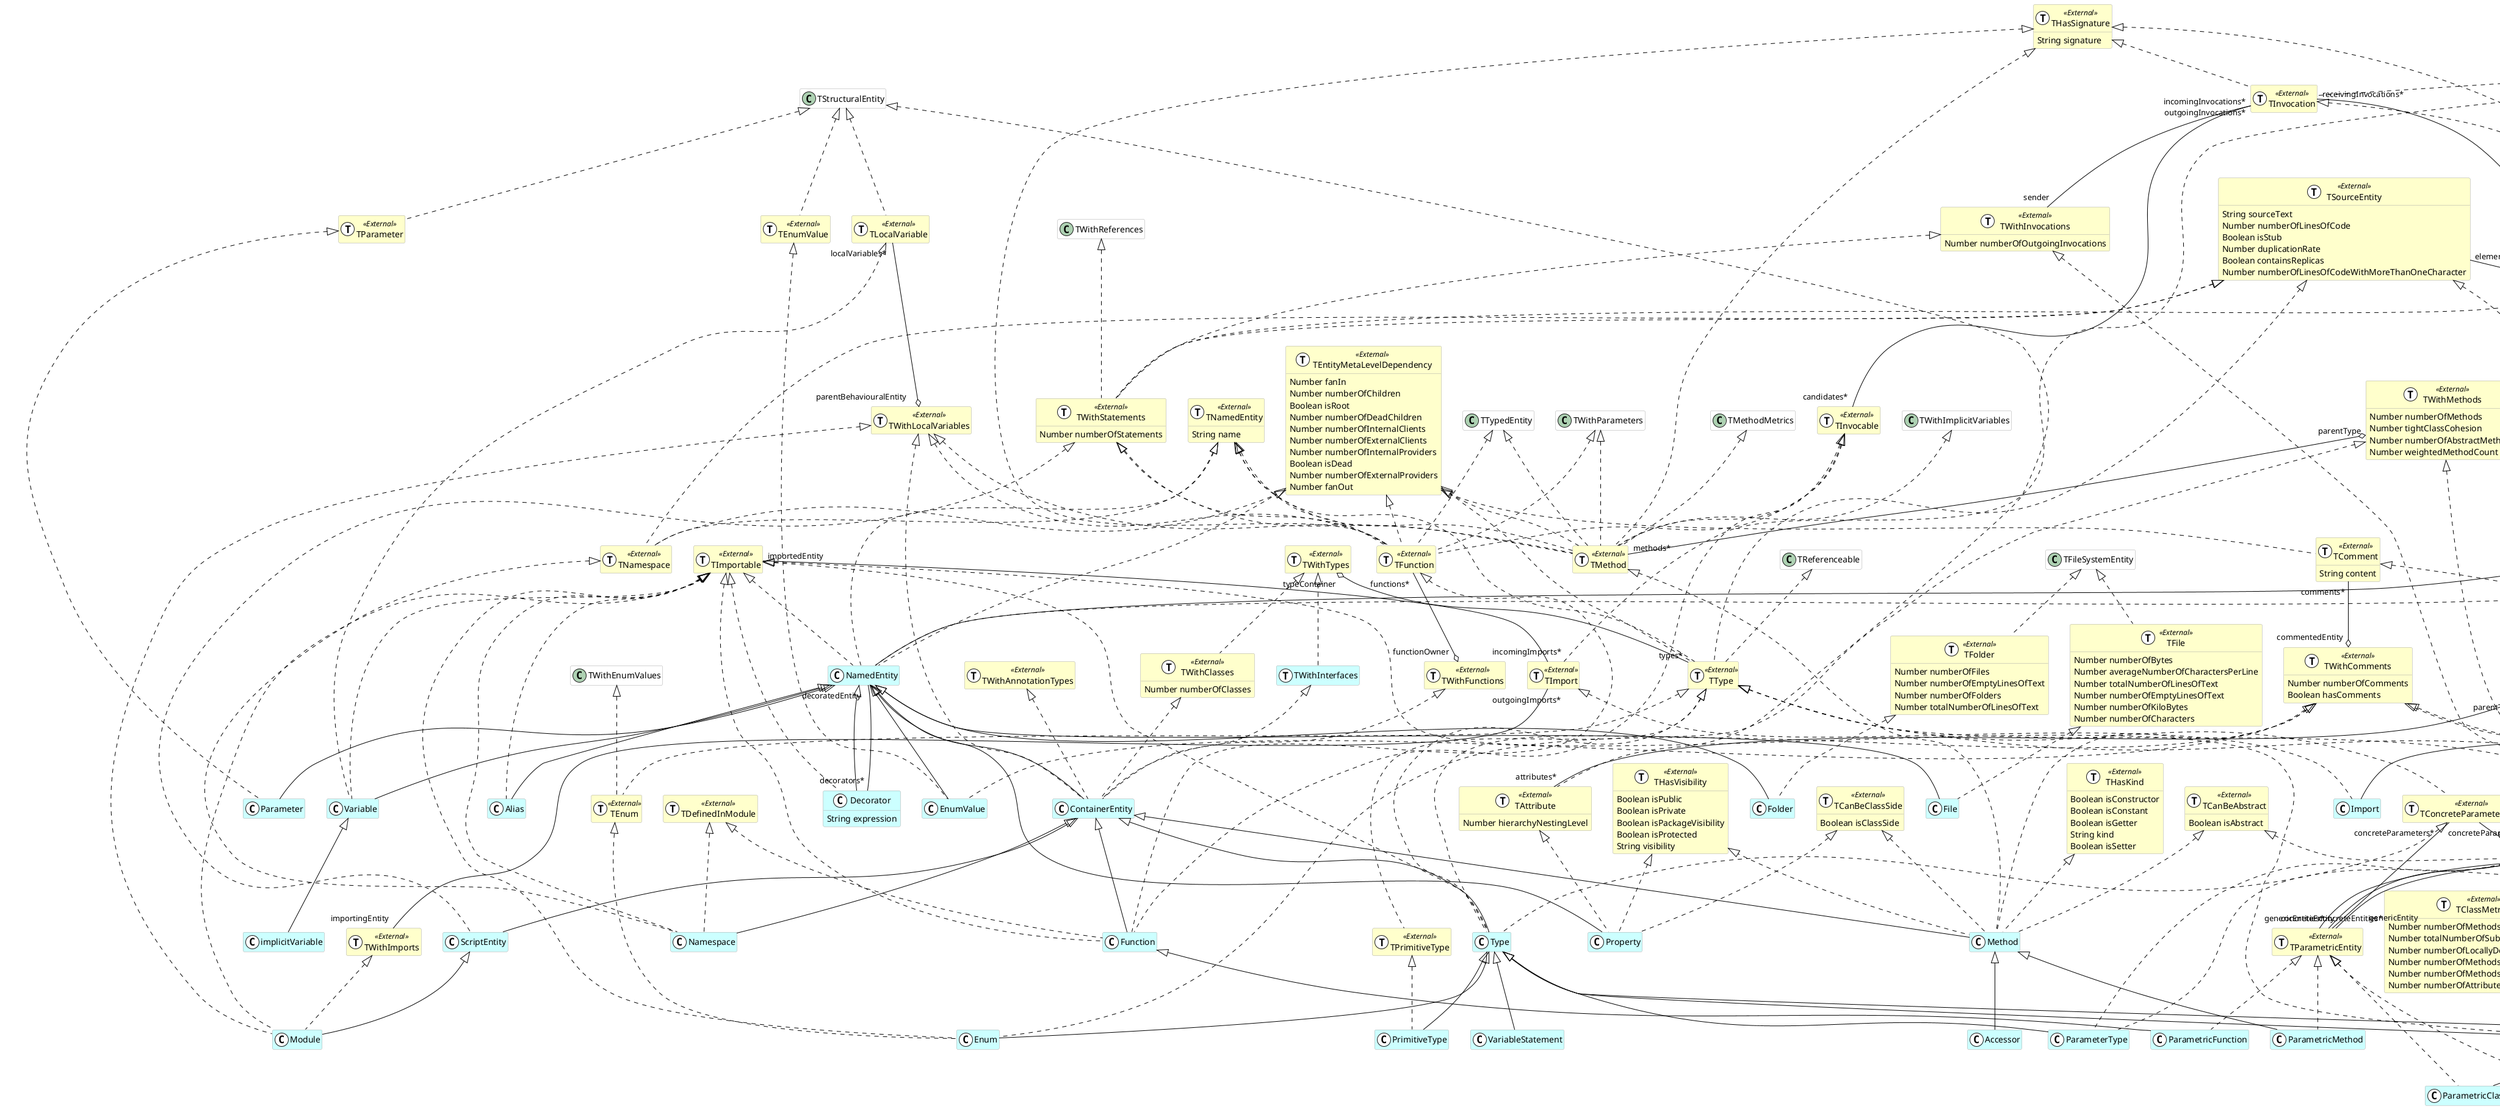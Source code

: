 @startumlhide empty membersskinparam class {  BackgroundColor white  ArrowColor black  BorderColor darkGray}class TInheritance <<(T,white)External>> #FFFFCC {}class THasSignature <<(T,white)External>> #FFFFCC {  String signature}class TWithMethods <<(T,white)External>> #FFFFCC {  Number numberOfMethods  Number tightClassCohesion  Number numberOfAbstractMethods  Number weightedMethodCount}class TSourceEntity <<(T,white)External>> #FFFFCC {  String sourceText  Number numberOfLinesOfCode  Boolean isStub  Number duplicationRate  Boolean containsReplicas  Number numberOfLinesOfCodeWithMoreThanOneCharacter}class Parameter <<(C,white)>> #CCFFFF {}class THasKind <<(T,white)External>> #FFFFCC {  Boolean isConstructor  Boolean isConstant  Boolean isGetter  String kind  Boolean isSetter}class TImportable <<(T,white)External>> #FFFFCC {}class TWithAttributes <<(T,white)External>> #FFFFCC {  Number numberOfAttributes}class Method <<(C,white)>> #CCFFFF {}class Entity <<(C,white)External>> #FFFFCC {  Boolean isDead  Number numberOfTags  Boolean isTagged}class Accessor <<(C,white)>> #CCFFFF {}class TGenericParameterType <<(T,white)External>> #FFFFCC {}class Namespace <<(C,white)>> #CCFFFF {}class TSourceLanguage <<(T,white)External>> #FFFFCC {}class TClass <<(T,white)External>> #FFFFCC {  Number weightOfAClass  Boolean isTestCase}class Concretization <<(C,white)>> #CCFFFF {}class Comment <<(C,white)>> #CCFFFF {}class TInvocation <<(T,white)External>> #FFFFCC {}class Invocation <<(C,white)>> #CCFFFF {}class THasVisibility <<(T,white)External>> #FFFFCC {  Boolean isPublic  Boolean isPrivate  Boolean isPackageVisibility  Boolean isProtected  String visibility}class ParametricInterface <<(C,white)>> #CCFFFF {}class TNamedEntity <<(T,white)External>> #FFFFCC {  String name}class TComment <<(T,white)External>> #FFFFCC {  String content}class IndexedFileAnchor <<(C,white)>> #CCFFFF {}class Variable <<(C,white)>> #CCFFFF {}class EnumValue <<(C,white)>> #CCFFFF {}class VariableStatement <<(C,white)>> #CCFFFF {}class Property <<(C,white)>> #CCFFFF {}class Implementation <<(C,white)>> #CCFFFF {}class TWithAccesses <<(T,white)External>> #FFFFCC {}class TFunction <<(T,white)External>> #FFFFCC {}class TNamespace <<(T,white)External>> #FFFFCC {}class Interface <<(C,white)>> #CCFFFF {}class TDefinedInModule <<(T,white)External>> #FFFFCC {}class TCanImplement <<(T,white)External>> #FFFFCC {}class TConcreteParameterType <<(T,white)External>> #FFFFCC {}class ParametricMethod <<(C,white)>> #CCFFFF {}class TClassMetrics <<(T,white)>> #CCFFFF {}class TWithInvocations <<(T,white)External>> #FFFFCC {  Number numberOfOutgoingInvocations}class TConcretization <<(T,white)External>> #FFFFCC {}class THasImmediateSource <<(T,white)External>> #FFFFCC {  String source}class Entity <<(C,white)>> #CCFFFF {}class Import <<(C,white)>> #CCFFFF {}class TWithFunctions <<(T,white)External>> #FFFFCC {}class TWithStatements <<(T,white)External>> #FFFFCC {  Number numberOfStatements}class TParameter <<(T,white)External>> #FFFFCC {}class ParametricClass <<(C,white)>> #CCFFFF {}class TWithInheritances <<(T,white)External>> #FFFFCC {  Number numberOfSubclasses  Number hierarchyNestingLevel  Number subclassHierarchyDepth  Number numberOfDirectSubclasses}class TInvocationsReceiver <<(T,white)External>> #FFFFCC {}class TLocalVariable <<(T,white)External>> #FFFFCC {}class Module <<(C,white)>> #CCFFFF {}class Inheritance <<(C,white)>> #CCFFFF {}class TParametricEntity <<(T,white)External>> #FFFFCC {}class Decorator <<(C,white)>> #CCFFFF {  String expression}class TSourceAnchor <<(T,white)External>> #FFFFCC {  Number lineCount}class TImport <<(T,white)External>> #FFFFCC {}class Function <<(C,white)>> #CCFFFF {}class TMethod <<(T,white)External>> #FFFFCC {}class Class <<(C,white)>> #CCFFFF {}class SourceAnchor <<(C,white)>> #CCFFFF {}class TFolder <<(T,white)External>> #FFFFCC {  Number numberOfFiles  Number numberOfEmptyLinesOfText  Number numberOfFolders  Number totalNumberOfLinesOfText}class JSDoc <<(C,white)>> #CCFFFF {}class Reference <<(C,white)>> #CCFFFF {}class SourceTextAnchor <<(C,white)>> #CCFFFF {}class TEntityMetaLevelDependency <<(T,white)External>> #FFFFCC {  Number fanIn  Number numberOfChildren  Boolean isRoot  Number numberOfDeadChildren  Number numberOfInternalClients  Number numberOfExternalClients  Number numberOfInternalProviders  Boolean isDead  Number numberOfExternalProviders  Number fanOut}class Alias <<(C,white)>> #CCFFFF {}class Folder <<(C,white)>> #CCFFFF {}class SourcedEntity <<(C,white)>> #CCFFFF {}class TInvocable <<(T,white)External>> #FFFFCC {}class TEnum <<(T,white)External>> #FFFFCC {}class Enum <<(C,white)>> #CCFFFF {}class PrimitiveType <<(C,white)>> #CCFFFF {}class TAccess <<(T,white)External>> #FFFFCC {  Boolean isWrite  Boolean isReadWriteUnknown  Boolean isRead}class FamixTypeScriptModel <<(C,white)>> #CCFFFF {}class TPrimitiveType <<(T,white)External>> #FFFFCC {}class TIndexedFileNavigation <<(T,white)External>> #FFFFCC {  Number endPos  Number startPos}class File <<(C,white)>> #CCFFFF {}class TParameterConcretization <<(T,white)External>> #FFFFCC {}class ParameterType <<(C,white)>> #CCFFFF {}class TAttribute <<(T,white)External>> #FFFFCC {  Number hierarchyNestingLevel}class TImplementable <<(T,white)External>> #FFFFCC {}class TLCOMMetrics <<(T,white)External>> #FFFFCC {  Number lcom2  Number lcom3}class TCanBeClassSide <<(T,white)External>> #FFFFCC {  Boolean isClassSide}class TWithTypes <<(T,white)External>> #FFFFCC {}class NamedEntity <<(C,white)>> #CCFFFF {}class TWithLocalVariables <<(T,white)External>> #FFFFCC {}class TWithImports <<(T,white)External>> #FFFFCC {}class implicitVariable <<(C,white)>> #CCFFFF {}class TCanBeAbstract <<(T,white)External>> #FFFFCC {  Boolean isAbstract}class TEnumValue <<(T,white)External>> #FFFFCC {}class TWithComments <<(T,white)External>> #FFFFCC {  Number numberOfComments  Boolean hasComments}class TWithAnnotationTypes <<(T,white)External>> #FFFFCC {}class TWithClasses <<(T,white)External>> #FFFFCC {  Number numberOfClasses}class Access <<(C,white)>> #CCFFFF {}class TType <<(T,white)External>> #FFFFCC {}class TWithInterfaces <<(T,white)>> #CCFFFF {}class ScriptEntity <<(C,white)>> #CCFFFF {}class ParameterConcretization <<(C,white)>> #CCFFFF {}class ContainerEntity <<(C,white)>> #CCFFFF {}class TFile <<(T,white)External>> #FFFFCC {  Number numberOfBytes  Number averageNumberOfCharactersPerLine  Number totalNumberOfLinesOfText  Number numberOfEmptyLinesOfText  Number numberOfKiloBytes  Number numberOfCharacters}class TEntityCreator <<(T,white)>> #CCFFFF {}class ParametricFunction <<(C,white)>> #CCFFFF {}class TImplementation <<(T,white)External>> #FFFFCC {}class Type <<(C,white)>> #CCFFFF {}class TClassMetrics <<(T,white)External>> #FFFFCC {  Number numberOfMethodsOverridden  Number totalNumberOfSubclasses  Number numberOfLocallyDefinedMethods  Number numberOfMethodsInherited  Number numberOfMethodsInHierarchy  Number numberOfAttributesInherited}class Model <<(C,white)External>> #FFFFCC {  Number numberOfModelClasses  Number numberOfClassesPerPackage  Number numberOfLinesOfCode  Number numberOfModelMethods  Number numberOfClassesPerPackage  Number averageCyclomaticComplexity  Number numberOfMethods  Number numberOfLinesOfCodePerMethod  Number numberOfLinesOfCodePerClass  Number numberOfClasses  Number numberOfLinesOfCodePerPackage}class SourceLanguage <<(C,white)>> #CCFFFF {}NamedEntity <|-- ParameterContainerEntity <|-- MethodObject <|-- EntityMethod <|-- AccessorContainerEntity <|-- NamespaceEntity <|-- ConcretizationEntity <|-- InvocationSourceAnchor <|-- IndexedFileAnchorInterface <|-- ParametricInterfaceNamedEntity <|-- VariableNamedEntity <|-- EnumValueType <|-- VariableStatementSourcedEntity <|-- CommentNamedEntity <|-- PropertyEntity <|-- ImplementationType <|-- InterfaceMethod <|-- ParametricMethodEntity <|-- EntityEntity <|-- ImportScriptEntity <|-- ModuleClass <|-- ParametricClassEntity <|-- InheritanceNamedEntity <|-- DecoratorContainerEntity <|-- FunctionType <|-- ClassEntity <|-- SourceAnchorSourceAnchor <|-- SourceTextAnchorEntity <|-- ReferenceNamedEntity <|-- AliasSourcedEntity <|-- JSDocNamedEntity <|-- FolderEntity <|-- SourcedEntityType <|-- EnumType <|-- PrimitiveTypeModel <|-- FamixTypeScriptModelNamedEntity <|-- FileType <|-- ParameterTypeSourcedEntity <|-- NamedEntityVariable <|-- implicitVariableEntity <|-- AccessContainerEntity <|-- ScriptEntityEntity <|-- ParameterConcretizationNamedEntity <|-- ContainerEntityFunction <|-- ParametricFunctionContainerEntity <|-- TypeAbstractGroup <|-- ModelEntity <|-- SourceLanguageTAssociation <|.. TInheritanceTParameter <|.. ParameterTCanBeAbstract <|.. MethodTCanBeClassSide <|.. MethodTHasKind <|.. MethodTHasVisibility <|.. MethodTMethod <|.. MethodTWithComments <|.. MethodTType <|.. TGenericParameterTypeTDefinedInModule <|.. NamespaceTInvocationsReceiver <|.. TClassTConcretization <|.. ConcretizationTType <|.. TClassTAssociation <|.. TInvocationTHasSignature <|.. TInvocationTHasSignature <|.. InvocationTInvocation <|.. InvocationTWithAttributes <|.. TClassTWithComments <|.. TClassTWithInheritances <|.. TClassTWithMethods <|.. TClassTImportable <|.. NamespaceTEntityMetaLevelDependency <|.. TCommentTIndexedFileNavigation <|.. IndexedFileAnchorTNamespace <|.. NamespaceTImportable <|.. VariableTLocalVariable <|.. VariableTEnumValue <|.. EnumValueTWithComments <|.. EnumValueTParametricEntity <|.. ParametricInterfaceTComment <|.. CommentTAttribute <|.. PropertyTCanBeClassSide <|.. PropertyTImplementation <|.. ImplementationTHasVisibility <|.. PropertyTHasSignature <|.. TFunctionTInvocable <|.. TFunctionTNamedEntity <|.. TFunctionTTypedEntity <|.. TFunctionTWithLocalVariables <|.. TFunctionTWithParameters <|.. TFunctionTNamedEntity <|.. TNamespaceTSourceEntity <|.. TNamespaceTEntityMetaLevelDependency <|.. TNamespaceTImplementable <|.. InterfaceTInvocationsReceiver <|.. InterfaceTWithAttributes <|.. InterfaceTWithComments <|.. InterfaceTWithInheritances <|.. InterfaceTWithMethods <|.. InterfaceTWithStatements <|.. TFunctionTEntityMetaLevelDependency <|.. TFunctionTType <|.. TConcreteParameterTypeTParametricEntity <|.. ParametricMethodTAssociation <|.. TConcretizationTSourceAnchor <|.. THasImmediateSourceTImport <|.. ImportTSourceEntity <|.. TWithStatementsTWithAccesses <|.. TWithStatementsTWithInvocations <|.. TWithStatementsTWithReferences <|.. TWithStatementsTStructuralEntity <|.. TParameterTStructuralEntity <|.. TLocalVariableTImportable <|.. ModuleTWithImports <|.. ModuleTWithLocalVariables <|.. ModuleTParametricEntity <|.. ParametricClassTInheritance <|.. InheritanceTImportable <|.. DecoratorTAssociation <|.. TImportTDefinedInModule <|.. FunctionTFunction <|.. FunctionTSourceAnchor <|.. SourceAnchorTCanBeAbstract <|.. ClassTCanImplement <|.. ClassTClass <|.. ClassTClassMetrics <|.. ClassTImportable <|.. ClassTLCOMMetrics <|.. ClassTWithAccesses <|.. ClassTWithInvocations <|.. ClassTClassMetrics <|.. ClassTImportable <|.. FunctionTInvocable <|.. FunctionTHasSignature <|.. TMethodTInvocable <|.. TMethodTMethodMetrics <|.. TMethodTNamedEntity <|.. TMethodTTypedEntity <|.. TMethodTWithImplicitVariables <|.. TMethodTWithLocalVariables <|.. TMethodTWithParameters <|.. TMethodTHasImmediateSource <|.. SourceTextAnchorTWithStatements <|.. TMethodTEntityMetaLevelDependency <|.. TMethodTFileSystemEntity <|.. TFolderTImportable <|.. AliasTFolder <|.. FolderTSourceEntity <|.. SourcedEntityTType <|.. TEnumTWithEnumValues <|.. TEnumTEnum <|.. EnumTImportable <|.. EnumTWithComments <|.. EnumTPrimitiveType <|.. PrimitiveTypeTAssociation <|.. TAccessTEntityCreator <|.. FamixTypeScriptModelTType <|.. TPrimitiveTypeTFile <|.. FileTAssociation <|.. TParameterConcretizationTFileAnchor <|.. TIndexedFileNavigationTStructuralEntity <|.. TAttributeTGenericParameterType <|.. ParameterTypeTWithInheritances <|.. ParameterTypeTImportable <|.. NamedEntityTInvocationsReceiver <|.. NamedEntityTNamedEntity <|.. NamedEntityTEntityMetaLevelDependency <|.. NamedEntityTStructuralEntity <|.. TEnumValueTAccess <|.. AccessTWithTypes <|.. TWithClassesTNamedEntity <|.. TTypeTReferenceable <|.. TTypeTSourceEntity <|.. TTypeTEntityMetaLevelDependency <|.. TTypeTWithStatements <|.. ScriptEntityTWithTypes <|.. TWithInterfacesTParameterConcretization <|.. ParameterConcretizationTWithAnnotationTypes <|.. ContainerEntityTWithClasses <|.. ContainerEntityTWithFunctions <|.. ContainerEntityTWithLocalVariables <|.. ContainerEntityTWithInterfaces <|.. ContainerEntityTFileSystemEntity <|.. TFileTParametricEntity <|.. ParametricFunctionTAssociation <|.. TImplementationTConcreteParameterType <|.. TypeTImportable <|.. TypeTType <|.. TypeTWithMethods <|.. TypeTSourceLanguage <|.. SourceLanguageDecorator "decorators*" -- "decoratedEntity" NamedEntityTCanImplement "implementingClass" -- "interfaceImplementations*" TImplementationTConcretization "concretizations*" -- "genericEntity" TParametricEntityTSourceEntity "element" -- "sourceAnchor" TSourceAnchorTInvocation "outgoingInvocations*" -- "sender" TWithInvocationsTWithAttributes "parentType" o-- "attributes*" TAttributeTGenericParameterType "genericParameter" -- "concretizations*" TParameterConcretizationTFunction "functions*" --o "functionOwner" TWithFunctionsTConcreteParameterType "concreteParameter" -- "generics*" TParameterConcretizationTLocalVariable "localVariables*" --o "parentBehaviouralEntity" TWithLocalVariablesTGenericParameterType "genericParameters*" -- "genericEntities*" TParametricEntityModel -- "sourceLanguage" TSourceLanguageTConcreteParameterType "concreteParameters*" -- "concreteEntities*" TParametricEntityTInheritance "superInheritances*" -- "subclass" TWithInheritancesTInheritance "subInheritances*" -- "superclass" TWithInheritancesTInvocation "incomingInvocations*" -- "candidates*" TInvocableTComment "comments*" --o "commentedEntity" TWithCommentsTWithAccesses "accessor" -- "accesses*" TAccessTConcretization "concretizations*" -- "parameterConcretizations*" TParameterConcretizationTImport "outgoingImports*" -- "importingEntity" TWithImportsTWithTypes "typeContainer" o-- "types*" TTypeTConcretization "genericization" -- "concreteEntity" TParametricEntityTInvocation "receivingInvocations*" -- "receiver" TInvocationsReceiverTImportable "importedEntity" -- "incomingImports*" TImportTWithMethods "parentType" o-- "methods*" TMethodTImplementable "interface" -- "implementations*" TImplementation@enduml